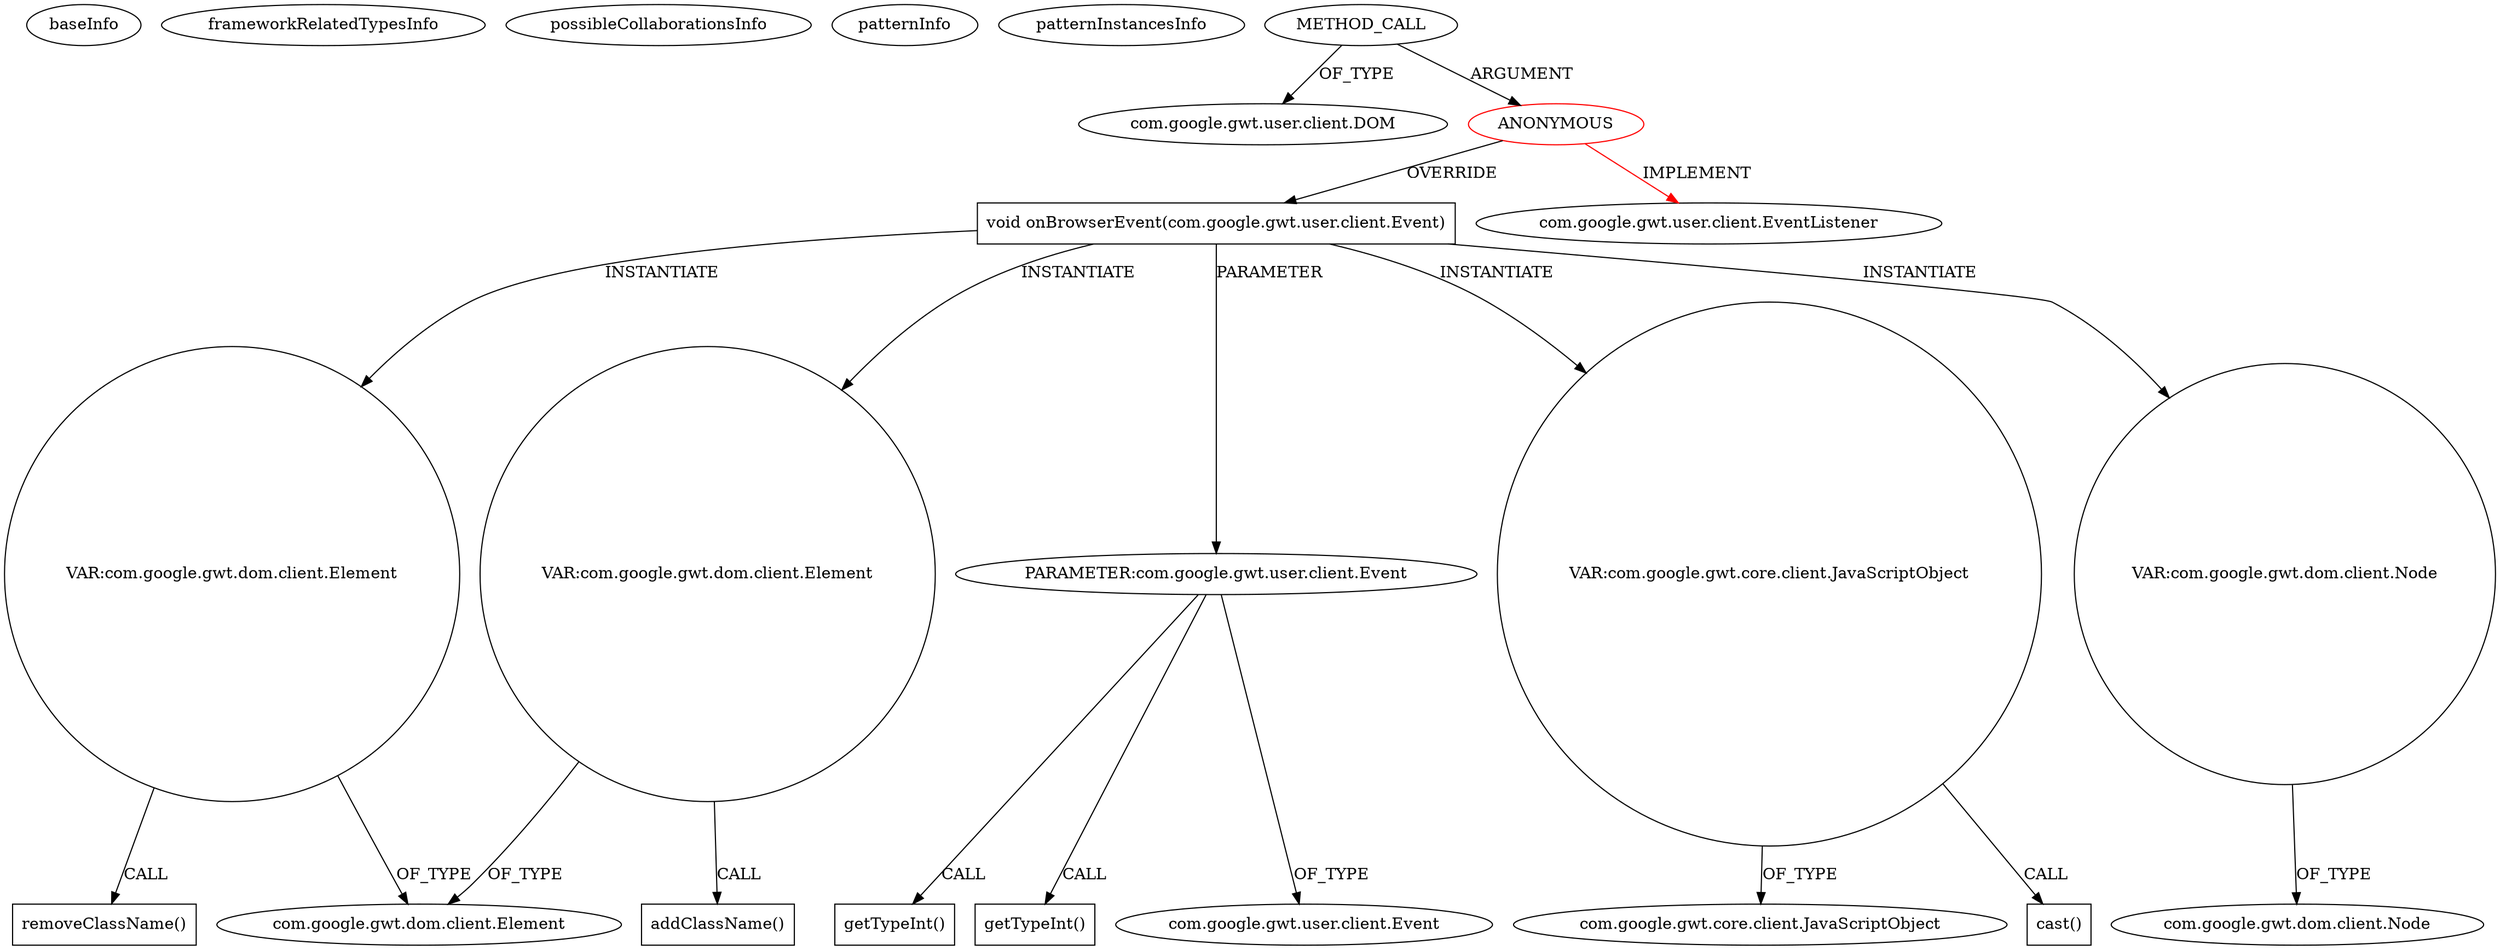 digraph {
baseInfo[graphId=495,category="pattern",isAnonymous=true,possibleRelation=false]
frameworkRelatedTypesInfo[0="com.google.gwt.user.client.EventListener"]
possibleCollaborationsInfo[]
patternInfo[frequency=2.0,patternRootClient=0]
patternInstancesInfo[0="Doogiemuc-gwt-comp-tagging~/Doogiemuc-gwt-comp-tagging/gwt-comp-tagging-master/src/com/google/code/gwt/component/tag/InputTag.java~com.google.gwt.dom.client.LIElement createSuggestionElement(com.google.code.gwt.component.tag.Tag)~134",1="Doogiemuc-gwt-comp-tagging~/Doogiemuc-gwt-comp-tagging/gwt-comp-tagging-master/src/com/google/code/gwt/component/tag/InputTag.java~void initializeInputText()~131"]
3[label="com.google.gwt.user.client.DOM",vertexType="FRAMEWORK_CLASS_TYPE",isFrameworkType=false]
2[label="METHOD_CALL",vertexType="OUTSIDE_CALL",isFrameworkType=false]
0[label="ANONYMOUS",vertexType="ROOT_ANONYMOUS_DECLARATION",isFrameworkType=false,color=red]
4[label="void onBrowserEvent(com.google.gwt.user.client.Event)",vertexType="OVERRIDING_METHOD_DECLARATION",isFrameworkType=false,shape=box]
12[label="VAR:com.google.gwt.dom.client.Element",vertexType="VARIABLE_EXPRESION",isFrameworkType=false,shape=circle]
20[label="VAR:com.google.gwt.dom.client.Element",vertexType="VARIABLE_EXPRESION",isFrameworkType=false,shape=circle]
5[label="PARAMETER:com.google.gwt.user.client.Event",vertexType="PARAMETER_DECLARATION",isFrameworkType=false]
24[label="getTypeInt()",vertexType="INSIDE_CALL",isFrameworkType=false,shape=box]
21[label="addClassName()",vertexType="INSIDE_CALL",isFrameworkType=false,shape=box]
8[label="getTypeInt()",vertexType="INSIDE_CALL",isFrameworkType=false,shape=box]
15[label="VAR:com.google.gwt.core.client.JavaScriptObject",vertexType="VARIABLE_EXPRESION",isFrameworkType=false,shape=circle]
9[label="VAR:com.google.gwt.dom.client.Node",vertexType="VARIABLE_EXPRESION",isFrameworkType=false,shape=circle]
1[label="com.google.gwt.user.client.EventListener",vertexType="FRAMEWORK_INTERFACE_TYPE",isFrameworkType=false]
11[label="com.google.gwt.dom.client.Node",vertexType="FRAMEWORK_CLASS_TYPE",isFrameworkType=false]
13[label="removeClassName()",vertexType="INSIDE_CALL",isFrameworkType=false,shape=box]
6[label="com.google.gwt.user.client.Event",vertexType="FRAMEWORK_CLASS_TYPE",isFrameworkType=false]
17[label="com.google.gwt.core.client.JavaScriptObject",vertexType="FRAMEWORK_CLASS_TYPE",isFrameworkType=false]
16[label="cast()",vertexType="INSIDE_CALL",isFrameworkType=false,shape=box]
14[label="com.google.gwt.dom.client.Element",vertexType="FRAMEWORK_CLASS_TYPE",isFrameworkType=false]
4->12[label="INSTANTIATE"]
4->20[label="INSTANTIATE"]
4->5[label="PARAMETER"]
12->13[label="CALL"]
0->1[label="IMPLEMENT",color=red]
4->15[label="INSTANTIATE"]
5->8[label="CALL"]
0->4[label="OVERRIDE"]
2->3[label="OF_TYPE"]
2->0[label="ARGUMENT"]
5->24[label="CALL"]
9->11[label="OF_TYPE"]
4->9[label="INSTANTIATE"]
15->17[label="OF_TYPE"]
15->16[label="CALL"]
20->21[label="CALL"]
20->14[label="OF_TYPE"]
5->6[label="OF_TYPE"]
12->14[label="OF_TYPE"]
}
